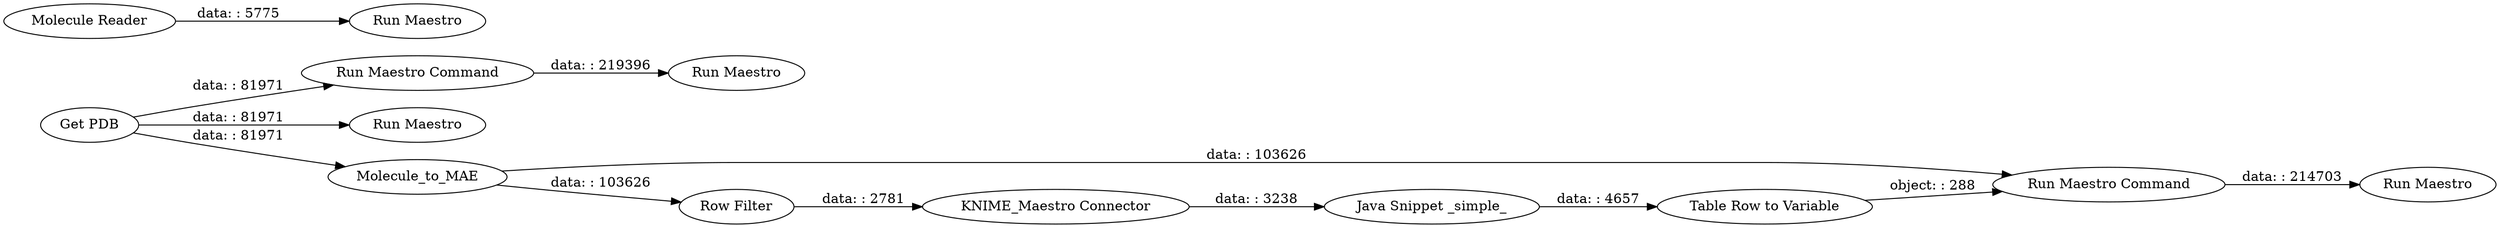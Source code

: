 digraph {
	"-4708545814976184886_9765" [label="Java Snippet _simple_"]
	"-4708545814976184886_9764" [label="Run Maestro Command"]
	"-4708545814976184886_9834" [label="Run Maestro Command"]
	"-4708545814976184886_9833" [label="Run Maestro"]
	"-4708545814976184886_5" [label="Molecule Reader"]
	"-4708545814976184886_9837" [label="Get PDB"]
	"-4708545814976184886_1" [label="Run Maestro"]
	"-4708545814976184886_9763" [label=Molecule_to_MAE]
	"-4708545814976184886_8348" [label="KNIME_Maestro Connector"]
	"-4708545814976184886_9836" [label="Run Maestro"]
	"-4708545814976184886_8353" [label="Table Row to Variable"]
	"-4708545814976184886_8349" [label="Row Filter"]
	"-4708545814976184886_8351" [label="Run Maestro"]
	"-4708545814976184886_8349" -> "-4708545814976184886_8348" [label="data: : 2781"]
	"-4708545814976184886_9837" -> "-4708545814976184886_9763" [label="data: : 81971"]
	"-4708545814976184886_5" -> "-4708545814976184886_1" [label="data: : 5775"]
	"-4708545814976184886_9765" -> "-4708545814976184886_8353" [label="data: : 4657"]
	"-4708545814976184886_9834" -> "-4708545814976184886_9836" [label="data: : 219396"]
	"-4708545814976184886_8348" -> "-4708545814976184886_9765" [label="data: : 3238"]
	"-4708545814976184886_9764" -> "-4708545814976184886_8351" [label="data: : 214703"]
	"-4708545814976184886_9763" -> "-4708545814976184886_9764" [label="data: : 103626"]
	"-4708545814976184886_9763" -> "-4708545814976184886_8349" [label="data: : 103626"]
	"-4708545814976184886_9837" -> "-4708545814976184886_9834" [label="data: : 81971"]
	"-4708545814976184886_8353" -> "-4708545814976184886_9764" [label="object: : 288"]
	"-4708545814976184886_9837" -> "-4708545814976184886_9833" [label="data: : 81971"]
	rankdir=LR
}
